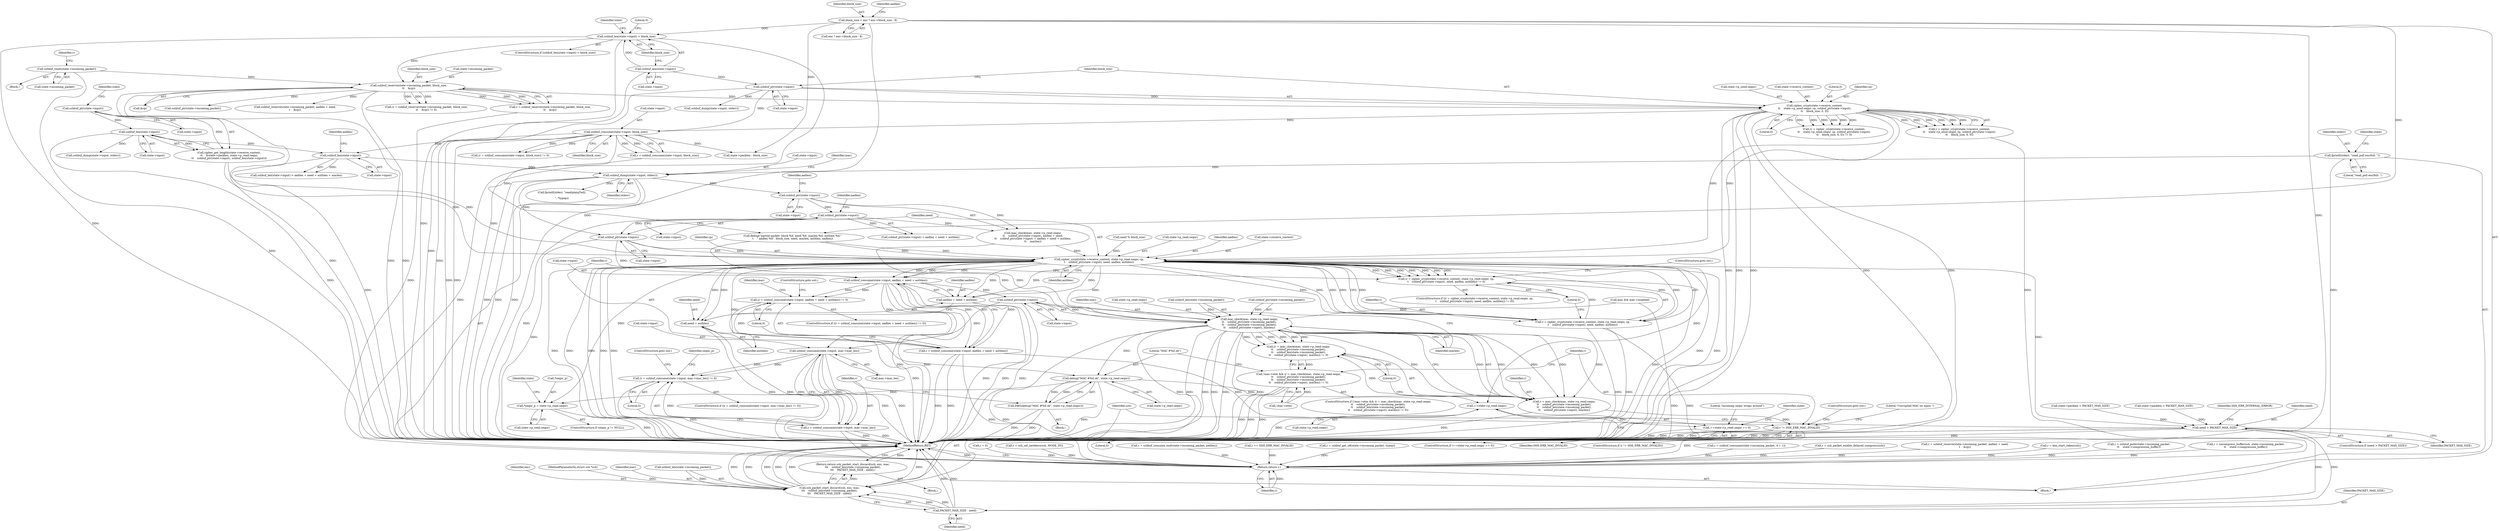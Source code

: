 digraph "0_mindrot_28652bca29046f62c7045e933e6b931de1d16737_0@pointer" {
"1000603" [label="(Call,sshbuf_ptr(state->input))"];
"1000555" [label="(Call,sshbuf_ptr(state->input))"];
"1000547" [label="(Call,sshbuf_ptr(state->input))"];
"1000520" [label="(Call,sshbuf_dump(state->input, stderr))"];
"1000504" [label="(Call,sshbuf_len(state->input))"];
"1000437" [label="(Call,sshbuf_consume(state->input, block_size))"];
"1000372" [label="(Call,sshbuf_ptr(state->input))"];
"1000334" [label="(Call,sshbuf_len(state->input))"];
"1000362" [label="(Call,cipher_crypt(state->receive_context,\n\t\t    state->p_send.seqnr, cp, sshbuf_ptr(state->input),\n\t\t    block_size, 0, 0))"];
"1000349" [label="(Call,sshbuf_reserve(state->incoming_packet, block_size,\n\t\t    &cp))"];
"1000341" [label="(Call,sshbuf_reset(state->incoming_packet))"];
"1000333" [label="(Call,sshbuf_len(state->input) < block_size)"];
"1000224" [label="(Call,block_size = enc ? enc->block_size : 8)"];
"1000276" [label="(Call,sshbuf_len(state->input))"];
"1000272" [label="(Call,sshbuf_ptr(state->input))"];
"1000517" [label="(Call,fprintf(stderr, \"read_poll enc/full: \"))"];
"1000593" [label="(Call,cipher_crypt(state->receive_context, state->p_read.seqnr, cp,\n\t    sshbuf_ptr(state->input), need, aadlen, authlen))"];
"1000590" [label="(Call,(r = cipher_crypt(state->receive_context, state->p_read.seqnr, cp,\n\t    sshbuf_ptr(state->input), need, aadlen, authlen)) != 0)"];
"1000591" [label="(Call,r = cipher_crypt(state->receive_context, state->p_read.seqnr, cp,\n\t    sshbuf_ptr(state->input), need, aadlen, authlen))"];
"1001009" [label="(Return,return r;)"];
"1000616" [label="(Call,sshbuf_consume(state->input, aadlen + need + authlen))"];
"1000613" [label="(Call,(r = sshbuf_consume(state->input, aadlen + need + authlen)) != 0)"];
"1000614" [label="(Call,r = sshbuf_consume(state->input, aadlen + need + authlen))"];
"1000666" [label="(Call,r != SSH_ERR_MAC_INVALID)"];
"1000658" [label="(Call,sshbuf_ptr(state->input))"];
"1000643" [label="(Call,mac_check(mac, state->p_read.seqnr,\n\t\t    sshbuf_ptr(state->incoming_packet),\n\t\t    sshbuf_len(state->incoming_packet),\n\t\t    sshbuf_ptr(state->input), maclen))"];
"1000640" [label="(Call,(r = mac_check(mac, state->p_read.seqnr,\n\t\t    sshbuf_ptr(state->incoming_packet),\n\t\t    sshbuf_len(state->incoming_packet),\n\t\t    sshbuf_ptr(state->input), maclen)) != 0)"];
"1000635" [label="(Call,!mac->etm && (r = mac_check(mac, state->p_read.seqnr,\n\t\t    sshbuf_ptr(state->incoming_packet),\n\t\t    sshbuf_len(state->incoming_packet),\n\t\t    sshbuf_ptr(state->input), maclen)) != 0)"];
"1000641" [label="(Call,r = mac_check(mac, state->p_read.seqnr,\n\t\t    sshbuf_ptr(state->incoming_packet),\n\t\t    sshbuf_len(state->incoming_packet),\n\t\t    sshbuf_ptr(state->input), maclen))"];
"1000679" [label="(Call,ssh_packet_start_discard(ssh, enc, mac,\n\t\t\t    sshbuf_len(state->incoming_packet),\n\t\t\t    PACKET_MAX_SIZE - need))"];
"1000678" [label="(Return,return ssh_packet_start_discard(ssh, enc, mac,\n\t\t\t    sshbuf_len(state->incoming_packet),\n\t\t\t    PACKET_MAX_SIZE - need);)"];
"1000691" [label="(Call,debug(\"MAC #%d ok\", state->p_read.seqnr))"];
"1000690" [label="(Call,DBG(debug(\"MAC #%d ok\", state->p_read.seqnr)))"];
"1000715" [label="(Call,*seqnr_p = state->p_read.seqnr)"];
"1000725" [label="(Call,++state->p_read.seqnr)"];
"1000724" [label="(Call,++state->p_read.seqnr == 0)"];
"1000702" [label="(Call,sshbuf_consume(state->input, mac->mac_len))"];
"1000699" [label="(Call,(r = sshbuf_consume(state->input, mac->mac_len)) != 0)"];
"1000700" [label="(Call,r = sshbuf_consume(state->input, mac->mac_len))"];
"1000620" [label="(Call,aadlen + need + authlen)"];
"1000622" [label="(Call,need + authlen)"];
"1000673" [label="(Call,need > PACKET_MAX_SIZE)"];
"1000687" [label="(Call,PACKET_MAX_SIZE - need)"];
"1000334" [label="(Call,sshbuf_len(state->input))"];
"1000441" [label="(Identifier,block_size)"];
"1000718" [label="(Call,state->p_read.seqnr)"];
"1000481" [label="(Call,need % block_size)"];
"1000520" [label="(Call,sshbuf_dump(state->input, stderr))"];
"1000856" [label="(Call,r = uncompress_buffer(ssh, state->incoming_packet,\n\t\t    state->compression_buffer))"];
"1000597" [label="(Call,state->p_read.seqnr)"];
"1000466" [label="(Call,state->packlen - block_size)"];
"1000524" [label="(Identifier,stderr)"];
"1000298" [label="(Call,sshbuf_dump(state->input, stderr))"];
"1000609" [label="(Identifier,authlen)"];
"1000976" [label="(Call,fprintf(stderr, \"read/plain[%d]:\r\n\", *typep))"];
"1000608" [label="(Identifier,aadlen)"];
"1000615" [label="(Identifier,r)"];
"1000333" [label="(Call,sshbuf_len(state->input) < block_size)"];
"1000556" [label="(Call,state->input)"];
"1000527" [label="(Identifier,mac)"];
"1000578" [label="(Call,sshbuf_reserve(state->incoming_packet, aadlen + need,\n\t    &cp))"];
"1000224" [label="(Call,block_size = enc ? enc->block_size : 8)"];
"1000611" [label="(ControlStructure,goto out;)"];
"1000739" [label="(Identifier,state)"];
"1000435" [label="(Call,r = sshbuf_consume(state->input, block_size))"];
"1000678" [label="(Return,return ssh_packet_start_discard(ssh, enc, mac,\n\t\t\t    sshbuf_len(state->incoming_packet),\n\t\t\t    PACKET_MAX_SIZE - need);)"];
"1000522" [label="(Identifier,state)"];
"1000371" [label="(Identifier,cp)"];
"1000346" [label="(Call,(r = sshbuf_reserve(state->incoming_packet, block_size,\n\t\t    &cp)) != 0)"];
"1000645" [label="(Call,state->p_read.seqnr)"];
"1000378" [label="(Literal,0)"];
"1000607" [label="(Identifier,need)"];
"1001011" [label="(MethodReturn,RET)"];
"1000612" [label="(ControlStructure,if ((r = sshbuf_consume(state->input, aadlen + need + authlen)) != 0))"];
"1000659" [label="(Call,state->input)"];
"1000332" [label="(ControlStructure,if (sshbuf_len(state->input) < block_size))"];
"1000677" [label="(Identifier,SSH_ERR_INTERNAL_ERROR)"];
"1000272" [label="(Call,sshbuf_ptr(state->input))"];
"1000700" [label="(Call,r = sshbuf_consume(state->input, mac->mac_len))"];
"1000723" [label="(ControlStructure,if (++state->p_read.seqnr == 0))"];
"1000225" [label="(Identifier,block_size)"];
"1000674" [label="(Identifier,need)"];
"1000331" [label="(Block,)"];
"1000342" [label="(Call,state->incoming_packet)"];
"1000343" [label="(Identifier,state)"];
"1000667" [label="(Identifier,r)"];
"1000664" [label="(Block,)"];
"1000338" [label="(Identifier,block_size)"];
"1000643" [label="(Call,mac_check(mac, state->p_read.seqnr,\n\t\t    sshbuf_ptr(state->incoming_packet),\n\t\t    sshbuf_len(state->incoming_packet),\n\t\t    sshbuf_ptr(state->input), maclen))"];
"1000590" [label="(Call,(r = cipher_crypt(state->receive_context, state->p_read.seqnr, cp,\n\t    sshbuf_ptr(state->input), need, aadlen, authlen)) != 0)"];
"1000614" [label="(Call,r = sshbuf_consume(state->input, aadlen + need + authlen))"];
"1000635" [label="(Call,!mac->etm && (r = mac_check(mac, state->p_read.seqnr,\n\t\t    sshbuf_ptr(state->incoming_packet),\n\t\t    sshbuf_len(state->incoming_packet),\n\t\t    sshbuf_ptr(state->input), maclen)) != 0)"];
"1000623" [label="(Identifier,need)"];
"1000604" [label="(Call,state->input)"];
"1001010" [label="(Identifier,r)"];
"1000663" [label="(Literal,0)"];
"1000633" [label="(Block,)"];
"1000675" [label="(Identifier,PACKET_MAX_SIZE)"];
"1000725" [label="(Call,++state->p_read.seqnr)"];
"1000118" [label="(Block,)"];
"1000690" [label="(Call,DBG(debug(\"MAC #%d ok\", state->p_read.seqnr)))"];
"1000691" [label="(Call,debug(\"MAC #%d ok\", state->p_read.seqnr))"];
"1000658" [label="(Call,sshbuf_ptr(state->input))"];
"1000731" [label="(Literal,0)"];
"1000699" [label="(Call,(r = sshbuf_consume(state->input, mac->mac_len)) != 0)"];
"1000713" [label="(Identifier,seqnr_p)"];
"1000681" [label="(Identifier,enc)"];
"1000554" [label="(Call,sshbuf_ptr(state->input) + aadlen + need + authlen)"];
"1000973" [label="(Call,r = 0)"];
"1000518" [label="(Identifier,stderr)"];
"1000366" [label="(Call,state->p_send.seqnr)"];
"1000952" [label="(Call,r = ssh_set_newkeys(ssh, MODE_IN))"];
"1000662" [label="(Identifier,maclen)"];
"1000827" [label="(Call,r = sshbuf_consume_end(state->incoming_packet, padlen))"];
"1000589" [label="(ControlStructure,if ((r = cipher_crypt(state->receive_context, state->p_read.seqnr, cp,\n\t    sshbuf_ptr(state->input), need, aadlen, authlen)) != 0))"];
"1000568" [label="(Call,r == SSH_ERR_MAC_INVALID)"];
"1000276" [label="(Call,sshbuf_len(state->input))"];
"1000115" [label="(MethodParameterIn,struct ssh *ssh)"];
"1000728" [label="(Identifier,state)"];
"1000709" [label="(Literal,0)"];
"1000226" [label="(Call,enc ? enc->block_size : 8)"];
"1000689" [label="(Identifier,need)"];
"1000641" [label="(Call,r = mac_check(mac, state->p_read.seqnr,\n\t\t    sshbuf_ptr(state->incoming_packet),\n\t\t    sshbuf_len(state->incoming_packet),\n\t\t    sshbuf_ptr(state->input), maclen))"];
"1000354" [label="(Call,&cp)"];
"1000703" [label="(Call,state->input)"];
"1000671" [label="(Literal,\"Corrupted MAC on input.\")"];
"1000376" [label="(Identifier,block_size)"];
"1000547" [label="(Call,sshbuf_ptr(state->input))"];
"1000472" [label="(Call,debug(\"partial packet: block %d, need %d, maclen %d, authlen %d,\"\n\t    \" aadlen %d\", block_size, need, maclen, authlen, aadlen))"];
"1000259" [label="(Call,cipher_get_length(state->receive_context,\n\t\t    &state->packlen, state->p_read.seqnr,\n\t\t    sshbuf_ptr(state->input), sshbuf_len(state->input)))"];
"1000626" [label="(ControlStructure,goto out;)"];
"1000715" [label="(Call,*seqnr_p = state->p_read.seqnr)"];
"1000673" [label="(Call,need > PACKET_MAX_SIZE)"];
"1000726" [label="(Call,state->p_read.seqnr)"];
"1000665" [label="(ControlStructure,if (r != SSH_ERR_MAC_INVALID))"];
"1000894" [label="(Call,r = sshbuf_get_u8(state->incoming_packet, typep))"];
"1000353" [label="(Identifier,block_size)"];
"1000682" [label="(Identifier,mac)"];
"1000642" [label="(Identifier,r)"];
"1000335" [label="(Call,state->input)"];
"1000350" [label="(Call,state->incoming_packet)"];
"1000688" [label="(Identifier,PACKET_MAX_SIZE)"];
"1000687" [label="(Call,PACKET_MAX_SIZE - need)"];
"1000594" [label="(Call,state->receive_context)"];
"1000669" [label="(ControlStructure,goto out;)"];
"1000698" [label="(ControlStructure,if ((r = sshbuf_consume(state->input, mac->mac_len)) != 0))"];
"1000552" [label="(Identifier,aadlen)"];
"1000519" [label="(Literal,\"read_poll enc/full: \")"];
"1000816" [label="(Call,r = sshbuf_consume(state->incoming_packet, 4 + 1))"];
"1000683" [label="(Call,sshbuf_len(state->incoming_packet))"];
"1000968" [label="(Call,r = ssh_packet_enable_delayed_compress(ssh))"];
"1000701" [label="(Identifier,r)"];
"1000702" [label="(Call,sshbuf_consume(state->input, mac->mac_len))"];
"1000591" [label="(Call,r = cipher_crypt(state->receive_context, state->p_read.seqnr, cp,\n\t    sshbuf_ptr(state->input), need, aadlen, authlen))"];
"1000692" [label="(Literal,\"MAC #%d ok\")"];
"1000629" [label="(Identifier,mac)"];
"1000616" [label="(Call,sshbuf_consume(state->input, aadlen + need + authlen))"];
"1000363" [label="(Call,state->receive_context)"];
"1000504" [label="(Call,sshbuf_len(state->input))"];
"1000273" [label="(Call,state->input)"];
"1000434" [label="(Call,(r = sshbuf_consume(state->input, block_size)) != 0)"];
"1001009" [label="(Return,return r;)"];
"1000540" [label="(Call,mac_check(mac, state->p_read.seqnr,\n\t\t    sshbuf_ptr(state->input), aadlen + need,\n\t\t    sshbuf_ptr(state->input) + aadlen + need + authlen,\n\t\t    maclen))"];
"1000576" [label="(Call,r = sshbuf_reserve(state->incoming_packet, aadlen + need,\n\t    &cp))"];
"1000710" [label="(ControlStructure,goto out;)"];
"1000503" [label="(Call,sshbuf_len(state->input) < aadlen + need + authlen + maclen)"];
"1000292" [label="(Call,state->packlen > PACKET_MAX_SIZE)"];
"1000617" [label="(Call,state->input)"];
"1000517" [label="(Call,fprintf(stderr, \"read_poll enc/full: \"))"];
"1000373" [label="(Call,state->input)"];
"1000340" [label="(Literal,0)"];
"1000560" [label="(Identifier,aadlen)"];
"1000372" [label="(Call,sshbuf_ptr(state->input))"];
"1000592" [label="(Identifier,r)"];
"1000628" [label="(Call,mac && mac->enabled)"];
"1000348" [label="(Identifier,r)"];
"1001001" [label="(Call,r = kex_start_rekex(ssh))"];
"1000654" [label="(Call,sshbuf_len(state->incoming_packet))"];
"1000610" [label="(Literal,0)"];
"1000672" [label="(ControlStructure,if (need > PACKET_MAX_SIZE))"];
"1000377" [label="(Literal,0)"];
"1000650" [label="(Call,sshbuf_ptr(state->incoming_packet))"];
"1000733" [label="(Literal,\"incoming seqnr wraps around\")"];
"1000360" [label="(Call,r = cipher_crypt(state->receive_context,\n\t\t    state->p_send.seqnr, cp, sshbuf_ptr(state->input),\n\t\t    block_size, 0, 0))"];
"1000644" [label="(Identifier,mac)"];
"1000622" [label="(Call,need + authlen)"];
"1000624" [label="(Identifier,authlen)"];
"1000347" [label="(Call,r = sshbuf_reserve(state->incoming_packet, block_size,\n\t\t    &cp))"];
"1000505" [label="(Call,state->input)"];
"1000362" [label="(Call,cipher_crypt(state->receive_context,\n\t\t    state->p_send.seqnr, cp, sshbuf_ptr(state->input),\n\t\t    block_size, 0, 0))"];
"1000711" [label="(ControlStructure,if (seqnr_p != NULL))"];
"1000603" [label="(Call,sshbuf_ptr(state->input))"];
"1000341" [label="(Call,sshbuf_reset(state->incoming_packet))"];
"1000386" [label="(Call,sshbuf_ptr(state->incoming_packet))"];
"1000680" [label="(Identifier,ssh)"];
"1000359" [label="(Call,(r = cipher_crypt(state->receive_context,\n\t\t    state->p_send.seqnr, cp, sshbuf_ptr(state->input),\n\t\t    block_size, 0, 0)) != 0)"];
"1000438" [label="(Call,state->input)"];
"1000724" [label="(Call,++state->p_read.seqnr == 0)"];
"1000668" [label="(Identifier,SSH_ERR_MAC_INVALID)"];
"1000693" [label="(Call,state->p_read.seqnr)"];
"1000636" [label="(Call,!mac->etm)"];
"1000634" [label="(ControlStructure,if (!mac->etm && (r = mac_check(mac, state->p_read.seqnr,\n\t\t    sshbuf_ptr(state->incoming_packet),\n\t\t    sshbuf_len(state->incoming_packet),\n\t\t    sshbuf_ptr(state->input), maclen)) != 0))"];
"1000509" [label="(Identifier,aadlen)"];
"1000349" [label="(Call,sshbuf_reserve(state->incoming_packet, block_size,\n\t\t    &cp))"];
"1000408" [label="(Call,sshbuf_dump(state->input, stderr))"];
"1000874" [label="(Call,r = sshbuf_putb(state->incoming_packet,\n\t\t    state->compression_buffer))"];
"1000613" [label="(Call,(r = sshbuf_consume(state->input, aadlen + need + authlen)) != 0)"];
"1000437" [label="(Call,sshbuf_consume(state->input, block_size))"];
"1000706" [label="(Call,mac->mac_len)"];
"1000679" [label="(Call,ssh_packet_start_discard(ssh, enc, mac,\n\t\t\t    sshbuf_len(state->incoming_packet),\n\t\t\t    PACKET_MAX_SIZE - need))"];
"1000548" [label="(Call,state->input)"];
"1000399" [label="(Call,state->packlen > PACKET_MAX_SIZE)"];
"1000620" [label="(Call,aadlen + need + authlen)"];
"1000602" [label="(Identifier,cp)"];
"1000593" [label="(Call,cipher_crypt(state->receive_context, state->p_read.seqnr, cp,\n\t    sshbuf_ptr(state->input), need, aadlen, authlen))"];
"1000521" [label="(Call,state->input)"];
"1000233" [label="(Identifier,aadlen)"];
"1000555" [label="(Call,sshbuf_ptr(state->input))"];
"1000621" [label="(Identifier,aadlen)"];
"1000640" [label="(Call,(r = mac_check(mac, state->p_read.seqnr,\n\t\t    sshbuf_ptr(state->incoming_packet),\n\t\t    sshbuf_len(state->incoming_packet),\n\t\t    sshbuf_ptr(state->input), maclen)) != 0)"];
"1000278" [label="(Identifier,state)"];
"1000625" [label="(Literal,0)"];
"1000666" [label="(Call,r != SSH_ERR_MAC_INVALID)"];
"1000716" [label="(Call,*seqnr_p)"];
"1000277" [label="(Call,state->input)"];
"1000603" -> "1000593"  [label="AST: "];
"1000603" -> "1000604"  [label="CFG: "];
"1000604" -> "1000603"  [label="AST: "];
"1000607" -> "1000603"  [label="CFG: "];
"1000603" -> "1001011"  [label="DDG: "];
"1000603" -> "1000593"  [label="DDG: "];
"1000555" -> "1000603"  [label="DDG: "];
"1000520" -> "1000603"  [label="DDG: "];
"1000603" -> "1000616"  [label="DDG: "];
"1000555" -> "1000554"  [label="AST: "];
"1000555" -> "1000556"  [label="CFG: "];
"1000556" -> "1000555"  [label="AST: "];
"1000560" -> "1000555"  [label="CFG: "];
"1000555" -> "1001011"  [label="DDG: "];
"1000555" -> "1000540"  [label="DDG: "];
"1000555" -> "1000554"  [label="DDG: "];
"1000547" -> "1000555"  [label="DDG: "];
"1000547" -> "1000540"  [label="AST: "];
"1000547" -> "1000548"  [label="CFG: "];
"1000548" -> "1000547"  [label="AST: "];
"1000552" -> "1000547"  [label="CFG: "];
"1000547" -> "1000540"  [label="DDG: "];
"1000520" -> "1000547"  [label="DDG: "];
"1000520" -> "1000118"  [label="AST: "];
"1000520" -> "1000524"  [label="CFG: "];
"1000521" -> "1000520"  [label="AST: "];
"1000524" -> "1000520"  [label="AST: "];
"1000527" -> "1000520"  [label="CFG: "];
"1000520" -> "1001011"  [label="DDG: "];
"1000520" -> "1001011"  [label="DDG: "];
"1000520" -> "1001011"  [label="DDG: "];
"1000504" -> "1000520"  [label="DDG: "];
"1000517" -> "1000520"  [label="DDG: "];
"1000520" -> "1000976"  [label="DDG: "];
"1000504" -> "1000503"  [label="AST: "];
"1000504" -> "1000505"  [label="CFG: "];
"1000505" -> "1000504"  [label="AST: "];
"1000509" -> "1000504"  [label="CFG: "];
"1000504" -> "1001011"  [label="DDG: "];
"1000504" -> "1000503"  [label="DDG: "];
"1000437" -> "1000504"  [label="DDG: "];
"1000276" -> "1000504"  [label="DDG: "];
"1000437" -> "1000435"  [label="AST: "];
"1000437" -> "1000441"  [label="CFG: "];
"1000438" -> "1000437"  [label="AST: "];
"1000441" -> "1000437"  [label="AST: "];
"1000435" -> "1000437"  [label="CFG: "];
"1000437" -> "1001011"  [label="DDG: "];
"1000437" -> "1001011"  [label="DDG: "];
"1000437" -> "1000434"  [label="DDG: "];
"1000437" -> "1000434"  [label="DDG: "];
"1000437" -> "1000435"  [label="DDG: "];
"1000437" -> "1000435"  [label="DDG: "];
"1000372" -> "1000437"  [label="DDG: "];
"1000362" -> "1000437"  [label="DDG: "];
"1000437" -> "1000466"  [label="DDG: "];
"1000437" -> "1000472"  [label="DDG: "];
"1000372" -> "1000362"  [label="AST: "];
"1000372" -> "1000373"  [label="CFG: "];
"1000373" -> "1000372"  [label="AST: "];
"1000376" -> "1000372"  [label="CFG: "];
"1000372" -> "1001011"  [label="DDG: "];
"1000372" -> "1000362"  [label="DDG: "];
"1000334" -> "1000372"  [label="DDG: "];
"1000372" -> "1000408"  [label="DDG: "];
"1000334" -> "1000333"  [label="AST: "];
"1000334" -> "1000335"  [label="CFG: "];
"1000335" -> "1000334"  [label="AST: "];
"1000338" -> "1000334"  [label="CFG: "];
"1000334" -> "1001011"  [label="DDG: "];
"1000334" -> "1000333"  [label="DDG: "];
"1000362" -> "1000360"  [label="AST: "];
"1000362" -> "1000378"  [label="CFG: "];
"1000363" -> "1000362"  [label="AST: "];
"1000366" -> "1000362"  [label="AST: "];
"1000371" -> "1000362"  [label="AST: "];
"1000376" -> "1000362"  [label="AST: "];
"1000377" -> "1000362"  [label="AST: "];
"1000378" -> "1000362"  [label="AST: "];
"1000360" -> "1000362"  [label="CFG: "];
"1000362" -> "1001011"  [label="DDG: "];
"1000362" -> "1001011"  [label="DDG: "];
"1000362" -> "1001011"  [label="DDG: "];
"1000362" -> "1001011"  [label="DDG: "];
"1000362" -> "1001011"  [label="DDG: "];
"1000362" -> "1000359"  [label="DDG: "];
"1000362" -> "1000359"  [label="DDG: "];
"1000362" -> "1000359"  [label="DDG: "];
"1000362" -> "1000359"  [label="DDG: "];
"1000362" -> "1000359"  [label="DDG: "];
"1000362" -> "1000359"  [label="DDG: "];
"1000362" -> "1000360"  [label="DDG: "];
"1000362" -> "1000360"  [label="DDG: "];
"1000362" -> "1000360"  [label="DDG: "];
"1000362" -> "1000360"  [label="DDG: "];
"1000362" -> "1000360"  [label="DDG: "];
"1000362" -> "1000360"  [label="DDG: "];
"1000349" -> "1000362"  [label="DDG: "];
"1000362" -> "1000593"  [label="DDG: "];
"1000362" -> "1000593"  [label="DDG: "];
"1000349" -> "1000347"  [label="AST: "];
"1000349" -> "1000354"  [label="CFG: "];
"1000350" -> "1000349"  [label="AST: "];
"1000353" -> "1000349"  [label="AST: "];
"1000354" -> "1000349"  [label="AST: "];
"1000347" -> "1000349"  [label="CFG: "];
"1000349" -> "1001011"  [label="DDG: "];
"1000349" -> "1001011"  [label="DDG: "];
"1000349" -> "1001011"  [label="DDG: "];
"1000349" -> "1000346"  [label="DDG: "];
"1000349" -> "1000346"  [label="DDG: "];
"1000349" -> "1000346"  [label="DDG: "];
"1000349" -> "1000347"  [label="DDG: "];
"1000349" -> "1000347"  [label="DDG: "];
"1000349" -> "1000347"  [label="DDG: "];
"1000341" -> "1000349"  [label="DDG: "];
"1000333" -> "1000349"  [label="DDG: "];
"1000349" -> "1000386"  [label="DDG: "];
"1000349" -> "1000578"  [label="DDG: "];
"1000341" -> "1000331"  [label="AST: "];
"1000341" -> "1000342"  [label="CFG: "];
"1000342" -> "1000341"  [label="AST: "];
"1000348" -> "1000341"  [label="CFG: "];
"1000341" -> "1001011"  [label="DDG: "];
"1000333" -> "1000332"  [label="AST: "];
"1000333" -> "1000338"  [label="CFG: "];
"1000338" -> "1000333"  [label="AST: "];
"1000340" -> "1000333"  [label="CFG: "];
"1000343" -> "1000333"  [label="CFG: "];
"1000333" -> "1001011"  [label="DDG: "];
"1000333" -> "1001011"  [label="DDG: "];
"1000333" -> "1001011"  [label="DDG: "];
"1000224" -> "1000333"  [label="DDG: "];
"1000224" -> "1000118"  [label="AST: "];
"1000224" -> "1000226"  [label="CFG: "];
"1000225" -> "1000224"  [label="AST: "];
"1000226" -> "1000224"  [label="AST: "];
"1000233" -> "1000224"  [label="CFG: "];
"1000224" -> "1001011"  [label="DDG: "];
"1000224" -> "1001011"  [label="DDG: "];
"1000224" -> "1000466"  [label="DDG: "];
"1000224" -> "1000472"  [label="DDG: "];
"1000276" -> "1000259"  [label="AST: "];
"1000276" -> "1000277"  [label="CFG: "];
"1000277" -> "1000276"  [label="AST: "];
"1000259" -> "1000276"  [label="CFG: "];
"1000276" -> "1001011"  [label="DDG: "];
"1000276" -> "1000259"  [label="DDG: "];
"1000272" -> "1000276"  [label="DDG: "];
"1000276" -> "1000298"  [label="DDG: "];
"1000272" -> "1000259"  [label="AST: "];
"1000272" -> "1000273"  [label="CFG: "];
"1000273" -> "1000272"  [label="AST: "];
"1000278" -> "1000272"  [label="CFG: "];
"1000272" -> "1000259"  [label="DDG: "];
"1000517" -> "1000118"  [label="AST: "];
"1000517" -> "1000519"  [label="CFG: "];
"1000518" -> "1000517"  [label="AST: "];
"1000519" -> "1000517"  [label="AST: "];
"1000522" -> "1000517"  [label="CFG: "];
"1000517" -> "1001011"  [label="DDG: "];
"1000593" -> "1000591"  [label="AST: "];
"1000593" -> "1000609"  [label="CFG: "];
"1000594" -> "1000593"  [label="AST: "];
"1000597" -> "1000593"  [label="AST: "];
"1000602" -> "1000593"  [label="AST: "];
"1000607" -> "1000593"  [label="AST: "];
"1000608" -> "1000593"  [label="AST: "];
"1000609" -> "1000593"  [label="AST: "];
"1000591" -> "1000593"  [label="CFG: "];
"1000593" -> "1001011"  [label="DDG: "];
"1000593" -> "1001011"  [label="DDG: "];
"1000593" -> "1001011"  [label="DDG: "];
"1000593" -> "1001011"  [label="DDG: "];
"1000593" -> "1001011"  [label="DDG: "];
"1000593" -> "1001011"  [label="DDG: "];
"1000593" -> "1001011"  [label="DDG: "];
"1000593" -> "1000590"  [label="DDG: "];
"1000593" -> "1000590"  [label="DDG: "];
"1000593" -> "1000590"  [label="DDG: "];
"1000593" -> "1000590"  [label="DDG: "];
"1000593" -> "1000590"  [label="DDG: "];
"1000593" -> "1000590"  [label="DDG: "];
"1000593" -> "1000590"  [label="DDG: "];
"1000593" -> "1000591"  [label="DDG: "];
"1000593" -> "1000591"  [label="DDG: "];
"1000593" -> "1000591"  [label="DDG: "];
"1000593" -> "1000591"  [label="DDG: "];
"1000593" -> "1000591"  [label="DDG: "];
"1000593" -> "1000591"  [label="DDG: "];
"1000593" -> "1000591"  [label="DDG: "];
"1000259" -> "1000593"  [label="DDG: "];
"1000259" -> "1000593"  [label="DDG: "];
"1000540" -> "1000593"  [label="DDG: "];
"1000481" -> "1000593"  [label="DDG: "];
"1000472" -> "1000593"  [label="DDG: "];
"1000472" -> "1000593"  [label="DDG: "];
"1000593" -> "1000616"  [label="DDG: "];
"1000593" -> "1000616"  [label="DDG: "];
"1000593" -> "1000616"  [label="DDG: "];
"1000593" -> "1000620"  [label="DDG: "];
"1000593" -> "1000620"  [label="DDG: "];
"1000593" -> "1000620"  [label="DDG: "];
"1000593" -> "1000622"  [label="DDG: "];
"1000593" -> "1000622"  [label="DDG: "];
"1000593" -> "1000643"  [label="DDG: "];
"1000593" -> "1000673"  [label="DDG: "];
"1000593" -> "1000691"  [label="DDG: "];
"1000593" -> "1000715"  [label="DDG: "];
"1000593" -> "1000725"  [label="DDG: "];
"1000590" -> "1000589"  [label="AST: "];
"1000590" -> "1000610"  [label="CFG: "];
"1000591" -> "1000590"  [label="AST: "];
"1000610" -> "1000590"  [label="AST: "];
"1000611" -> "1000590"  [label="CFG: "];
"1000615" -> "1000590"  [label="CFG: "];
"1000590" -> "1001011"  [label="DDG: "];
"1000591" -> "1000590"  [label="DDG: "];
"1000592" -> "1000591"  [label="AST: "];
"1000610" -> "1000591"  [label="CFG: "];
"1000591" -> "1001011"  [label="DDG: "];
"1000591" -> "1001011"  [label="DDG: "];
"1000591" -> "1001009"  [label="DDG: "];
"1001009" -> "1000118"  [label="AST: "];
"1001009" -> "1001010"  [label="CFG: "];
"1001010" -> "1001009"  [label="AST: "];
"1001011" -> "1001009"  [label="CFG: "];
"1001009" -> "1001011"  [label="DDG: "];
"1001010" -> "1001009"  [label="DDG: "];
"1000856" -> "1001009"  [label="DDG: "];
"1000952" -> "1001009"  [label="DDG: "];
"1000568" -> "1001009"  [label="DDG: "];
"1000968" -> "1001009"  [label="DDG: "];
"1000816" -> "1001009"  [label="DDG: "];
"1000614" -> "1001009"  [label="DDG: "];
"1000827" -> "1001009"  [label="DDG: "];
"1001001" -> "1001009"  [label="DDG: "];
"1000874" -> "1001009"  [label="DDG: "];
"1000666" -> "1001009"  [label="DDG: "];
"1000435" -> "1001009"  [label="DDG: "];
"1000360" -> "1001009"  [label="DDG: "];
"1000576" -> "1001009"  [label="DDG: "];
"1000894" -> "1001009"  [label="DDG: "];
"1000973" -> "1001009"  [label="DDG: "];
"1000700" -> "1001009"  [label="DDG: "];
"1000347" -> "1001009"  [label="DDG: "];
"1000616" -> "1000614"  [label="AST: "];
"1000616" -> "1000620"  [label="CFG: "];
"1000617" -> "1000616"  [label="AST: "];
"1000620" -> "1000616"  [label="AST: "];
"1000614" -> "1000616"  [label="CFG: "];
"1000616" -> "1001011"  [label="DDG: "];
"1000616" -> "1001011"  [label="DDG: "];
"1000616" -> "1000613"  [label="DDG: "];
"1000616" -> "1000613"  [label="DDG: "];
"1000616" -> "1000614"  [label="DDG: "];
"1000616" -> "1000614"  [label="DDG: "];
"1000616" -> "1000658"  [label="DDG: "];
"1000616" -> "1000702"  [label="DDG: "];
"1000613" -> "1000612"  [label="AST: "];
"1000613" -> "1000625"  [label="CFG: "];
"1000614" -> "1000613"  [label="AST: "];
"1000625" -> "1000613"  [label="AST: "];
"1000626" -> "1000613"  [label="CFG: "];
"1000629" -> "1000613"  [label="CFG: "];
"1000613" -> "1001011"  [label="DDG: "];
"1000614" -> "1000613"  [label="DDG: "];
"1000615" -> "1000614"  [label="AST: "];
"1000625" -> "1000614"  [label="CFG: "];
"1000614" -> "1001011"  [label="DDG: "];
"1000614" -> "1001011"  [label="DDG: "];
"1000614" -> "1000666"  [label="DDG: "];
"1000666" -> "1000665"  [label="AST: "];
"1000666" -> "1000668"  [label="CFG: "];
"1000667" -> "1000666"  [label="AST: "];
"1000668" -> "1000666"  [label="AST: "];
"1000669" -> "1000666"  [label="CFG: "];
"1000671" -> "1000666"  [label="CFG: "];
"1000666" -> "1001011"  [label="DDG: "];
"1000666" -> "1001011"  [label="DDG: "];
"1000666" -> "1001011"  [label="DDG: "];
"1000641" -> "1000666"  [label="DDG: "];
"1000658" -> "1000643"  [label="AST: "];
"1000658" -> "1000659"  [label="CFG: "];
"1000659" -> "1000658"  [label="AST: "];
"1000662" -> "1000658"  [label="CFG: "];
"1000658" -> "1001011"  [label="DDG: "];
"1000658" -> "1000643"  [label="DDG: "];
"1000658" -> "1000702"  [label="DDG: "];
"1000643" -> "1000641"  [label="AST: "];
"1000643" -> "1000662"  [label="CFG: "];
"1000644" -> "1000643"  [label="AST: "];
"1000645" -> "1000643"  [label="AST: "];
"1000650" -> "1000643"  [label="AST: "];
"1000654" -> "1000643"  [label="AST: "];
"1000662" -> "1000643"  [label="AST: "];
"1000641" -> "1000643"  [label="CFG: "];
"1000643" -> "1001011"  [label="DDG: "];
"1000643" -> "1001011"  [label="DDG: "];
"1000643" -> "1001011"  [label="DDG: "];
"1000643" -> "1001011"  [label="DDG: "];
"1000643" -> "1001011"  [label="DDG: "];
"1000643" -> "1001011"  [label="DDG: "];
"1000643" -> "1000640"  [label="DDG: "];
"1000643" -> "1000640"  [label="DDG: "];
"1000643" -> "1000640"  [label="DDG: "];
"1000643" -> "1000640"  [label="DDG: "];
"1000643" -> "1000640"  [label="DDG: "];
"1000643" -> "1000640"  [label="DDG: "];
"1000643" -> "1000641"  [label="DDG: "];
"1000643" -> "1000641"  [label="DDG: "];
"1000643" -> "1000641"  [label="DDG: "];
"1000643" -> "1000641"  [label="DDG: "];
"1000643" -> "1000641"  [label="DDG: "];
"1000643" -> "1000641"  [label="DDG: "];
"1000628" -> "1000643"  [label="DDG: "];
"1000650" -> "1000643"  [label="DDG: "];
"1000654" -> "1000643"  [label="DDG: "];
"1000540" -> "1000643"  [label="DDG: "];
"1000472" -> "1000643"  [label="DDG: "];
"1000643" -> "1000679"  [label="DDG: "];
"1000643" -> "1000691"  [label="DDG: "];
"1000640" -> "1000635"  [label="AST: "];
"1000640" -> "1000663"  [label="CFG: "];
"1000641" -> "1000640"  [label="AST: "];
"1000663" -> "1000640"  [label="AST: "];
"1000635" -> "1000640"  [label="CFG: "];
"1000640" -> "1000635"  [label="DDG: "];
"1000641" -> "1000640"  [label="DDG: "];
"1000635" -> "1000634"  [label="AST: "];
"1000635" -> "1000636"  [label="CFG: "];
"1000636" -> "1000635"  [label="AST: "];
"1000667" -> "1000635"  [label="CFG: "];
"1000692" -> "1000635"  [label="CFG: "];
"1000635" -> "1001011"  [label="DDG: "];
"1000635" -> "1001011"  [label="DDG: "];
"1000635" -> "1001011"  [label="DDG: "];
"1000636" -> "1000635"  [label="DDG: "];
"1000642" -> "1000641"  [label="AST: "];
"1000663" -> "1000641"  [label="CFG: "];
"1000641" -> "1001011"  [label="DDG: "];
"1000679" -> "1000678"  [label="AST: "];
"1000679" -> "1000687"  [label="CFG: "];
"1000680" -> "1000679"  [label="AST: "];
"1000681" -> "1000679"  [label="AST: "];
"1000682" -> "1000679"  [label="AST: "];
"1000683" -> "1000679"  [label="AST: "];
"1000687" -> "1000679"  [label="AST: "];
"1000678" -> "1000679"  [label="CFG: "];
"1000679" -> "1001011"  [label="DDG: "];
"1000679" -> "1001011"  [label="DDG: "];
"1000679" -> "1001011"  [label="DDG: "];
"1000679" -> "1001011"  [label="DDG: "];
"1000679" -> "1001011"  [label="DDG: "];
"1000679" -> "1001011"  [label="DDG: "];
"1000679" -> "1000678"  [label="DDG: "];
"1000115" -> "1000679"  [label="DDG: "];
"1000628" -> "1000679"  [label="DDG: "];
"1000683" -> "1000679"  [label="DDG: "];
"1000687" -> "1000679"  [label="DDG: "];
"1000687" -> "1000679"  [label="DDG: "];
"1000678" -> "1000664"  [label="AST: "];
"1001011" -> "1000678"  [label="CFG: "];
"1000678" -> "1001011"  [label="DDG: "];
"1000691" -> "1000690"  [label="AST: "];
"1000691" -> "1000693"  [label="CFG: "];
"1000692" -> "1000691"  [label="AST: "];
"1000693" -> "1000691"  [label="AST: "];
"1000690" -> "1000691"  [label="CFG: "];
"1000691" -> "1001011"  [label="DDG: "];
"1000691" -> "1000690"  [label="DDG: "];
"1000691" -> "1000690"  [label="DDG: "];
"1000691" -> "1000715"  [label="DDG: "];
"1000691" -> "1000725"  [label="DDG: "];
"1000690" -> "1000633"  [label="AST: "];
"1000701" -> "1000690"  [label="CFG: "];
"1000690" -> "1001011"  [label="DDG: "];
"1000690" -> "1001011"  [label="DDG: "];
"1000715" -> "1000711"  [label="AST: "];
"1000715" -> "1000718"  [label="CFG: "];
"1000716" -> "1000715"  [label="AST: "];
"1000718" -> "1000715"  [label="AST: "];
"1000728" -> "1000715"  [label="CFG: "];
"1000715" -> "1001011"  [label="DDG: "];
"1000725" -> "1000724"  [label="AST: "];
"1000725" -> "1000726"  [label="CFG: "];
"1000726" -> "1000725"  [label="AST: "];
"1000731" -> "1000725"  [label="CFG: "];
"1000725" -> "1001011"  [label="DDG: "];
"1000725" -> "1000724"  [label="DDG: "];
"1000724" -> "1000723"  [label="AST: "];
"1000724" -> "1000731"  [label="CFG: "];
"1000731" -> "1000724"  [label="AST: "];
"1000733" -> "1000724"  [label="CFG: "];
"1000739" -> "1000724"  [label="CFG: "];
"1000724" -> "1001011"  [label="DDG: "];
"1000702" -> "1000700"  [label="AST: "];
"1000702" -> "1000706"  [label="CFG: "];
"1000703" -> "1000702"  [label="AST: "];
"1000706" -> "1000702"  [label="AST: "];
"1000700" -> "1000702"  [label="CFG: "];
"1000702" -> "1001011"  [label="DDG: "];
"1000702" -> "1001011"  [label="DDG: "];
"1000702" -> "1000699"  [label="DDG: "];
"1000702" -> "1000699"  [label="DDG: "];
"1000702" -> "1000700"  [label="DDG: "];
"1000702" -> "1000700"  [label="DDG: "];
"1000699" -> "1000698"  [label="AST: "];
"1000699" -> "1000709"  [label="CFG: "];
"1000700" -> "1000699"  [label="AST: "];
"1000709" -> "1000699"  [label="AST: "];
"1000710" -> "1000699"  [label="CFG: "];
"1000713" -> "1000699"  [label="CFG: "];
"1000699" -> "1001011"  [label="DDG: "];
"1000700" -> "1000699"  [label="DDG: "];
"1000701" -> "1000700"  [label="AST: "];
"1000709" -> "1000700"  [label="CFG: "];
"1000700" -> "1001011"  [label="DDG: "];
"1000700" -> "1001011"  [label="DDG: "];
"1000620" -> "1000622"  [label="CFG: "];
"1000621" -> "1000620"  [label="AST: "];
"1000622" -> "1000620"  [label="AST: "];
"1000620" -> "1001011"  [label="DDG: "];
"1000620" -> "1001011"  [label="DDG: "];
"1000622" -> "1000624"  [label="CFG: "];
"1000623" -> "1000622"  [label="AST: "];
"1000624" -> "1000622"  [label="AST: "];
"1000622" -> "1001011"  [label="DDG: "];
"1000622" -> "1001011"  [label="DDG: "];
"1000673" -> "1000672"  [label="AST: "];
"1000673" -> "1000675"  [label="CFG: "];
"1000674" -> "1000673"  [label="AST: "];
"1000675" -> "1000673"  [label="AST: "];
"1000677" -> "1000673"  [label="CFG: "];
"1000680" -> "1000673"  [label="CFG: "];
"1000673" -> "1001011"  [label="DDG: "];
"1000673" -> "1001011"  [label="DDG: "];
"1000673" -> "1001011"  [label="DDG: "];
"1000292" -> "1000673"  [label="DDG: "];
"1000399" -> "1000673"  [label="DDG: "];
"1000673" -> "1000687"  [label="DDG: "];
"1000673" -> "1000687"  [label="DDG: "];
"1000687" -> "1000689"  [label="CFG: "];
"1000688" -> "1000687"  [label="AST: "];
"1000689" -> "1000687"  [label="AST: "];
"1000687" -> "1001011"  [label="DDG: "];
"1000687" -> "1001011"  [label="DDG: "];
}
